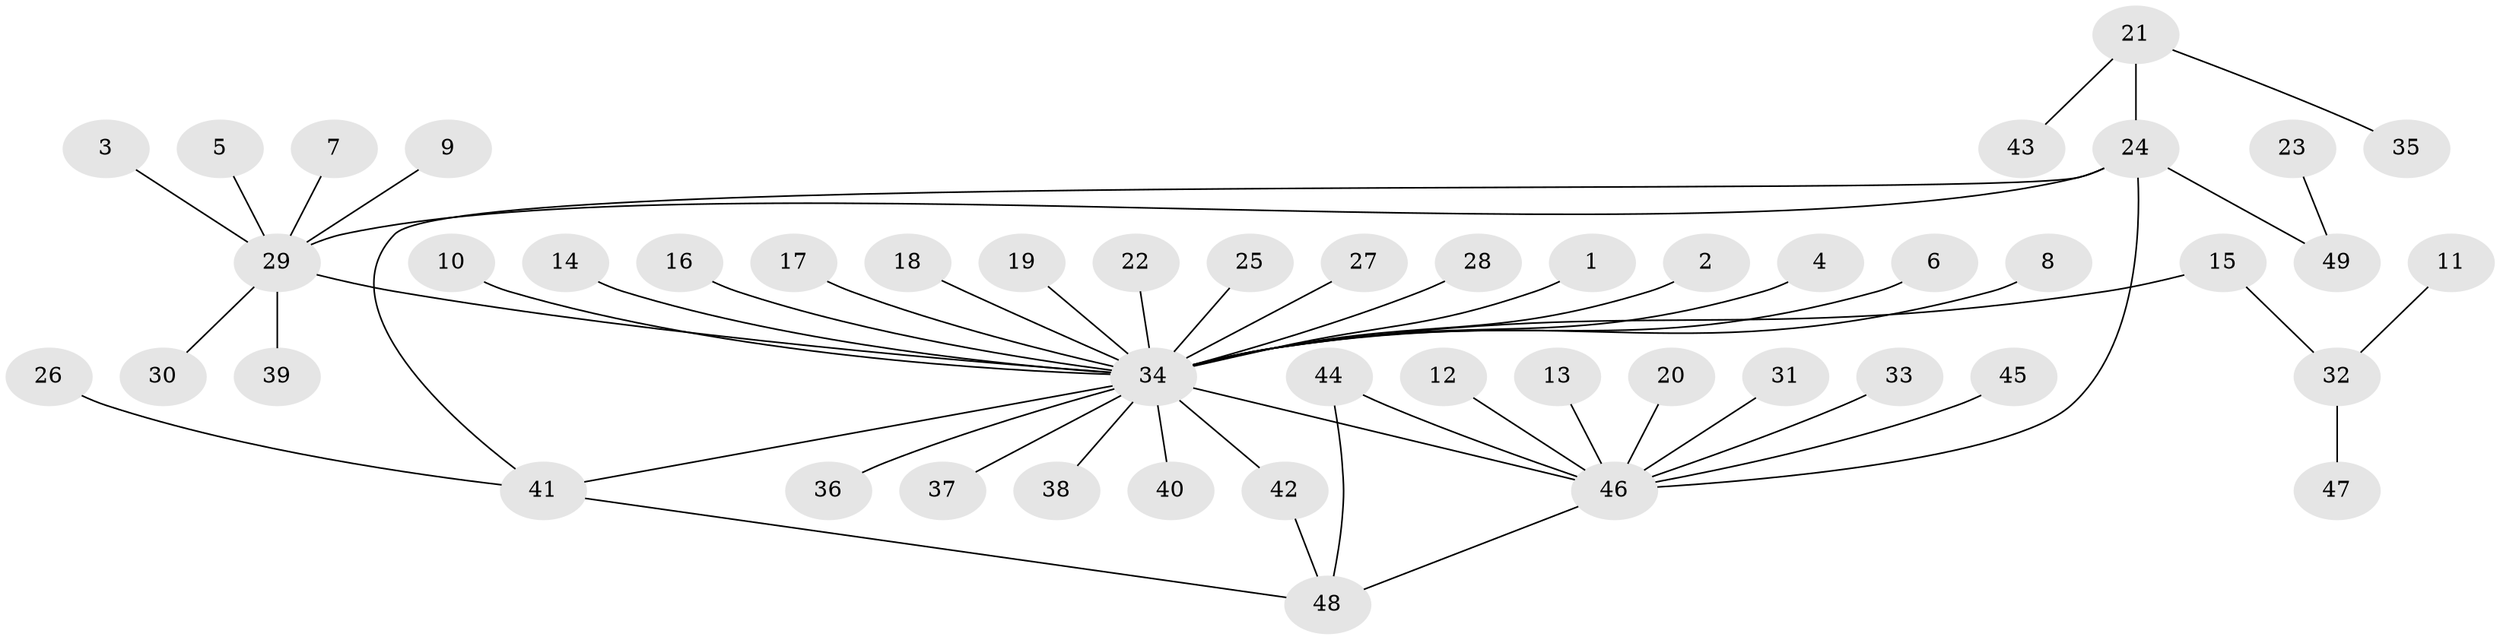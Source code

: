 // original degree distribution, {3: 0.08602150537634409, 11: 0.010752688172043012, 22: 0.010752688172043012, 5: 0.03225806451612903, 1: 0.5806451612903226, 2: 0.22580645161290322, 10: 0.010752688172043012, 4: 0.043010752688172046}
// Generated by graph-tools (version 1.1) at 2025/49/03/09/25 03:49:52]
// undirected, 49 vertices, 53 edges
graph export_dot {
graph [start="1"]
  node [color=gray90,style=filled];
  1;
  2;
  3;
  4;
  5;
  6;
  7;
  8;
  9;
  10;
  11;
  12;
  13;
  14;
  15;
  16;
  17;
  18;
  19;
  20;
  21;
  22;
  23;
  24;
  25;
  26;
  27;
  28;
  29;
  30;
  31;
  32;
  33;
  34;
  35;
  36;
  37;
  38;
  39;
  40;
  41;
  42;
  43;
  44;
  45;
  46;
  47;
  48;
  49;
  1 -- 34 [weight=1.0];
  2 -- 34 [weight=1.0];
  3 -- 29 [weight=1.0];
  4 -- 34 [weight=1.0];
  5 -- 29 [weight=1.0];
  6 -- 34 [weight=1.0];
  7 -- 29 [weight=1.0];
  8 -- 34 [weight=1.0];
  9 -- 29 [weight=1.0];
  10 -- 34 [weight=1.0];
  11 -- 32 [weight=1.0];
  12 -- 46 [weight=1.0];
  13 -- 46 [weight=1.0];
  14 -- 34 [weight=1.0];
  15 -- 32 [weight=1.0];
  15 -- 34 [weight=1.0];
  16 -- 34 [weight=1.0];
  17 -- 34 [weight=1.0];
  18 -- 34 [weight=1.0];
  19 -- 34 [weight=1.0];
  20 -- 46 [weight=1.0];
  21 -- 24 [weight=1.0];
  21 -- 35 [weight=1.0];
  21 -- 43 [weight=1.0];
  22 -- 34 [weight=1.0];
  23 -- 49 [weight=1.0];
  24 -- 29 [weight=1.0];
  24 -- 41 [weight=1.0];
  24 -- 46 [weight=1.0];
  24 -- 49 [weight=1.0];
  25 -- 34 [weight=1.0];
  26 -- 41 [weight=1.0];
  27 -- 34 [weight=1.0];
  28 -- 34 [weight=1.0];
  29 -- 30 [weight=1.0];
  29 -- 34 [weight=1.0];
  29 -- 39 [weight=1.0];
  31 -- 46 [weight=1.0];
  32 -- 47 [weight=1.0];
  33 -- 46 [weight=1.0];
  34 -- 36 [weight=1.0];
  34 -- 37 [weight=1.0];
  34 -- 38 [weight=1.0];
  34 -- 40 [weight=1.0];
  34 -- 41 [weight=1.0];
  34 -- 42 [weight=1.0];
  34 -- 46 [weight=1.0];
  41 -- 48 [weight=1.0];
  42 -- 48 [weight=1.0];
  44 -- 46 [weight=1.0];
  44 -- 48 [weight=1.0];
  45 -- 46 [weight=1.0];
  46 -- 48 [weight=1.0];
}
